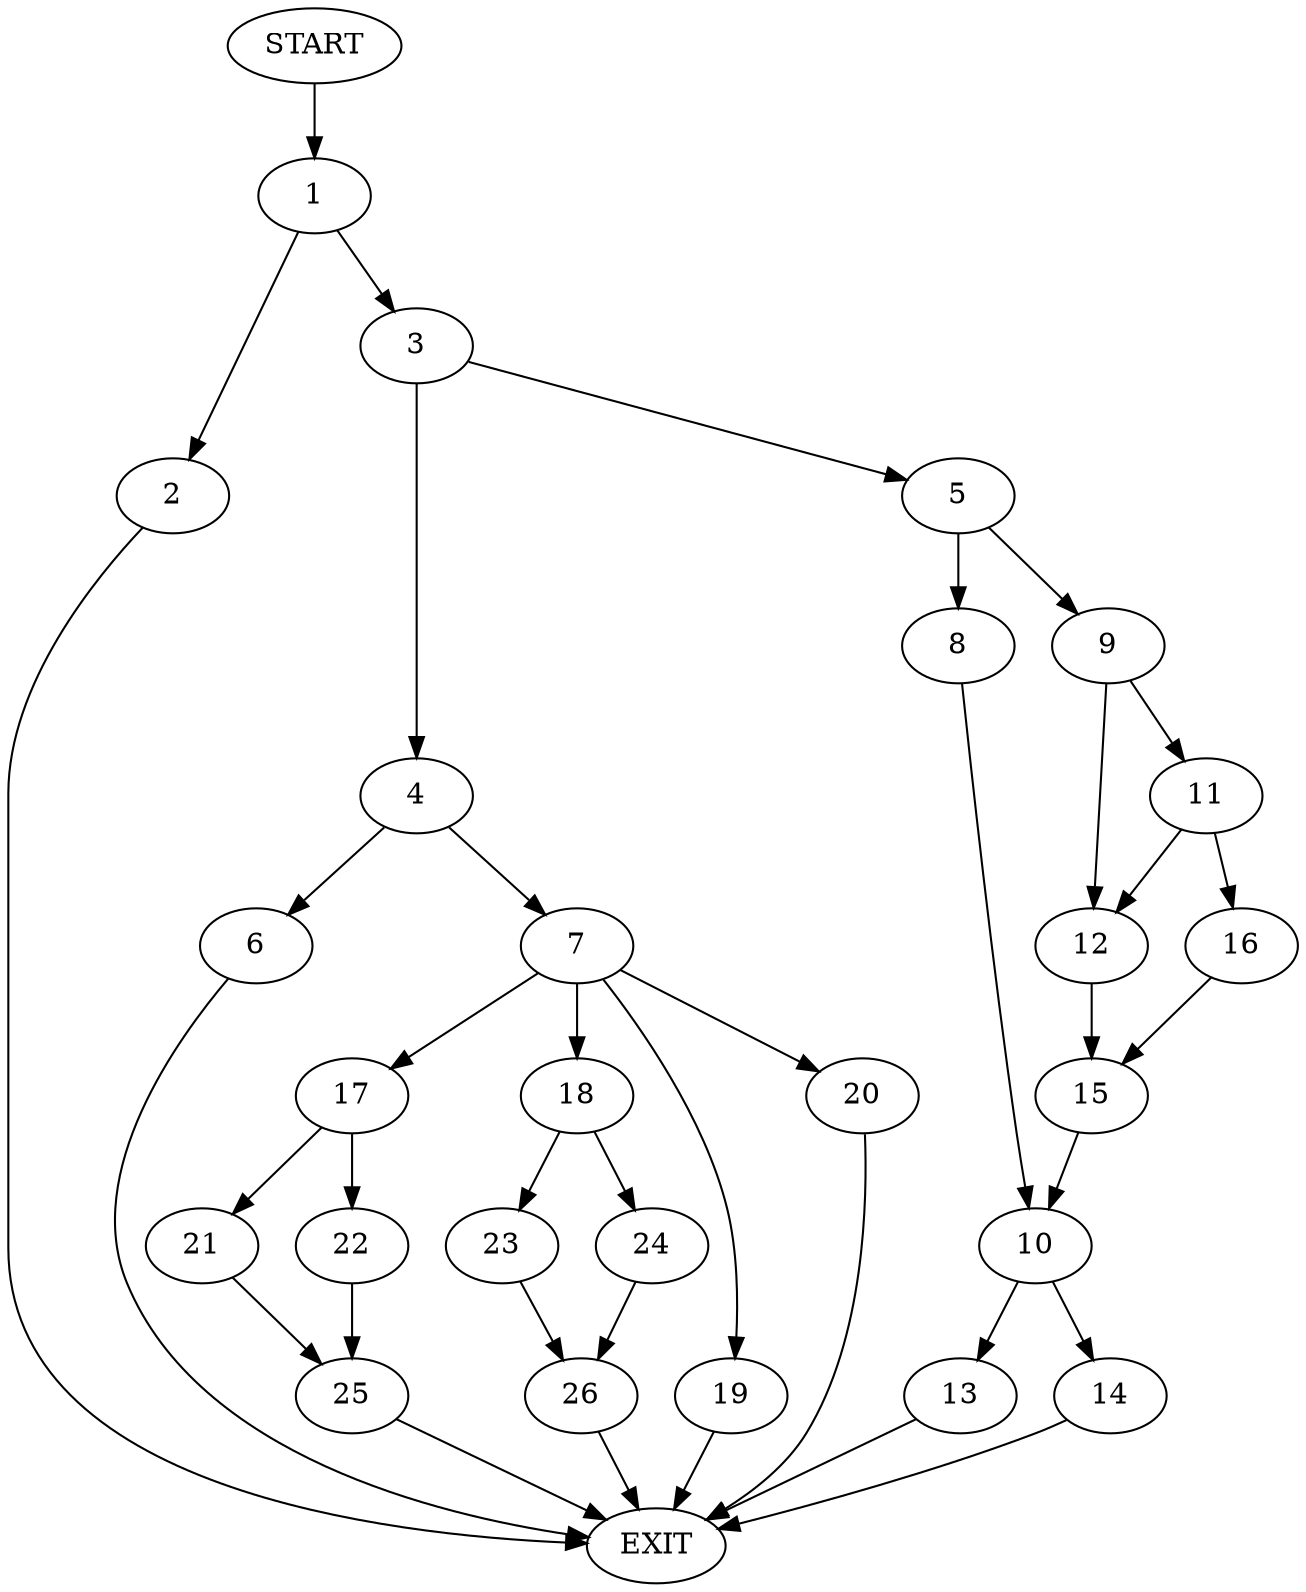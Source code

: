 digraph {
0 [label="START"]
27 [label="EXIT"]
0 -> 1
1 -> 2
1 -> 3
2 -> 27
3 -> 4
3 -> 5
4 -> 6
4 -> 7
5 -> 8
5 -> 9
8 -> 10
9 -> 11
9 -> 12
10 -> 13
10 -> 14
12 -> 15
11 -> 16
11 -> 12
16 -> 15
15 -> 10
14 -> 27
13 -> 27
7 -> 17
7 -> 18
7 -> 19
7 -> 20
6 -> 27
19 -> 27
17 -> 21
17 -> 22
20 -> 27
18 -> 23
18 -> 24
22 -> 25
21 -> 25
25 -> 27
23 -> 26
24 -> 26
26 -> 27
}
